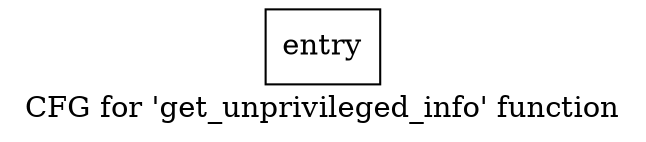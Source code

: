 digraph "CFG for 'get_unprivileged_info' function" {
	label="CFG for 'get_unprivileged_info' function";

	Node0x26183c0 [shape=record,label="{entry}"];
}
